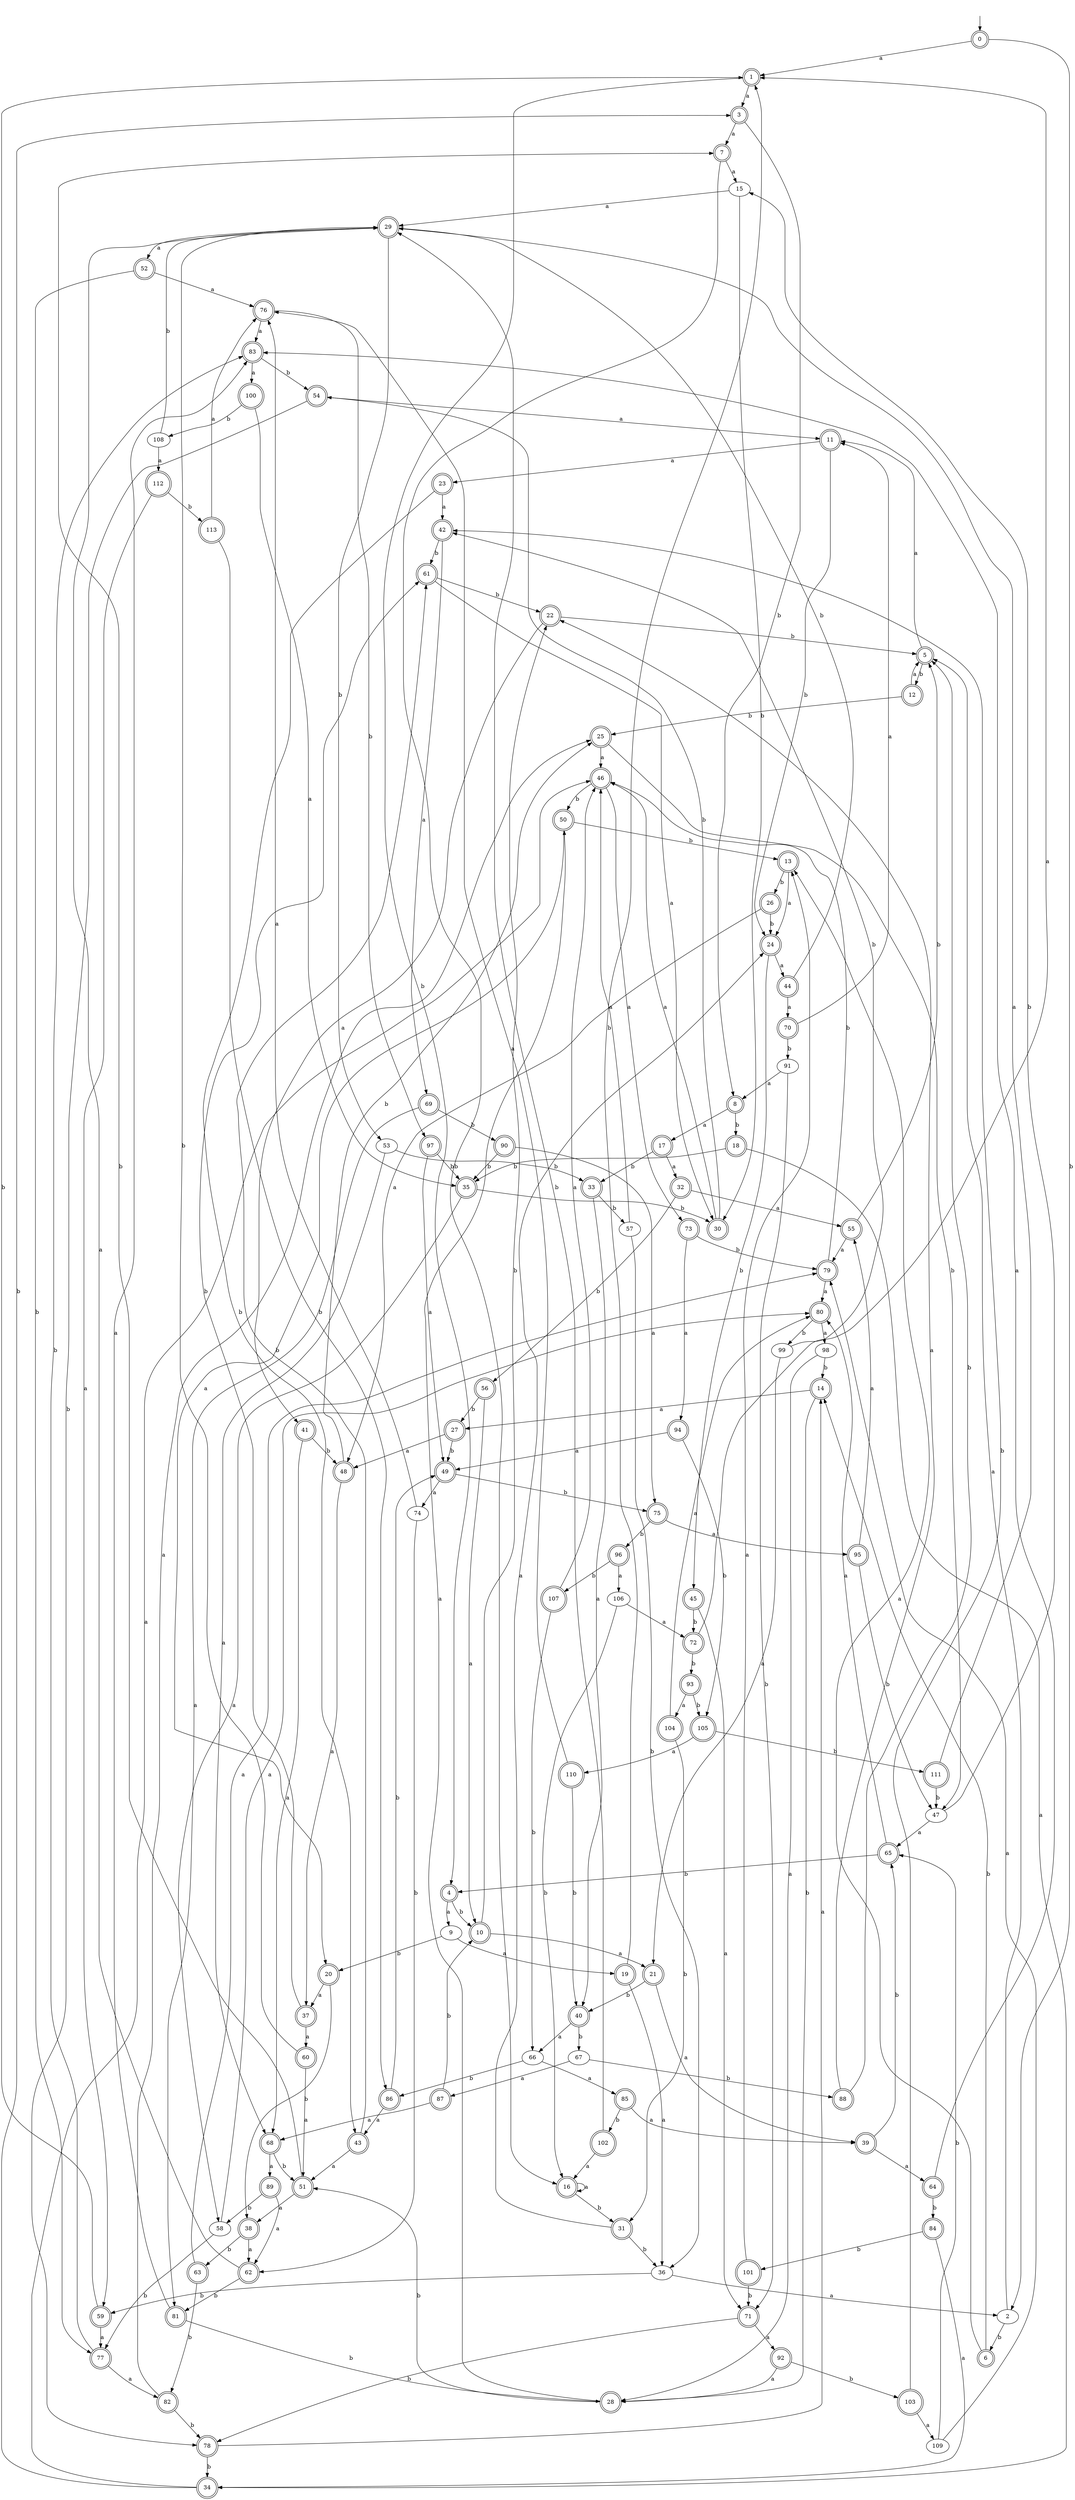 digraph RandomDFA {
  __start0 [label="", shape=none];
  __start0 -> 0 [label=""];
  0 [shape=circle] [shape=doublecircle]
  0 -> 1 [label="a"]
  0 -> 2 [label="b"]
  1 [shape=doublecircle]
  1 -> 3 [label="a"]
  1 -> 4 [label="b"]
  2
  2 -> 5 [label="a"]
  2 -> 6 [label="b"]
  3 [shape=doublecircle]
  3 -> 7 [label="a"]
  3 -> 8 [label="b"]
  4 [shape=doublecircle]
  4 -> 9 [label="a"]
  4 -> 10 [label="b"]
  5 [shape=doublecircle]
  5 -> 11 [label="a"]
  5 -> 12 [label="b"]
  6 [shape=doublecircle]
  6 -> 13 [label="a"]
  6 -> 14 [label="b"]
  7 [shape=doublecircle]
  7 -> 15 [label="a"]
  7 -> 16 [label="b"]
  8 [shape=doublecircle]
  8 -> 17 [label="a"]
  8 -> 18 [label="b"]
  9
  9 -> 19 [label="a"]
  9 -> 20 [label="b"]
  10 [shape=doublecircle]
  10 -> 21 [label="a"]
  10 -> 22 [label="b"]
  11 [shape=doublecircle]
  11 -> 23 [label="a"]
  11 -> 24 [label="b"]
  12 [shape=doublecircle]
  12 -> 5 [label="a"]
  12 -> 25 [label="b"]
  13 [shape=doublecircle]
  13 -> 24 [label="a"]
  13 -> 26 [label="b"]
  14 [shape=doublecircle]
  14 -> 27 [label="a"]
  14 -> 28 [label="b"]
  15
  15 -> 29 [label="a"]
  15 -> 30 [label="b"]
  16 [shape=doublecircle]
  16 -> 16 [label="a"]
  16 -> 31 [label="b"]
  17 [shape=doublecircle]
  17 -> 32 [label="a"]
  17 -> 33 [label="b"]
  18 [shape=doublecircle]
  18 -> 34 [label="a"]
  18 -> 35 [label="b"]
  19 [shape=doublecircle]
  19 -> 36 [label="a"]
  19 -> 1 [label="b"]
  20 [shape=doublecircle]
  20 -> 37 [label="a"]
  20 -> 38 [label="b"]
  21 [shape=doublecircle]
  21 -> 39 [label="a"]
  21 -> 40 [label="b"]
  22 [shape=doublecircle]
  22 -> 41 [label="a"]
  22 -> 5 [label="b"]
  23 [shape=doublecircle]
  23 -> 42 [label="a"]
  23 -> 43 [label="b"]
  24 [shape=doublecircle]
  24 -> 44 [label="a"]
  24 -> 45 [label="b"]
  25 [shape=doublecircle]
  25 -> 46 [label="a"]
  25 -> 47 [label="b"]
  26 [shape=doublecircle]
  26 -> 48 [label="a"]
  26 -> 24 [label="b"]
  27 [shape=doublecircle]
  27 -> 48 [label="a"]
  27 -> 49 [label="b"]
  28 [shape=doublecircle]
  28 -> 50 [label="a"]
  28 -> 51 [label="b"]
  29 [shape=doublecircle]
  29 -> 52 [label="a"]
  29 -> 53 [label="b"]
  30 [shape=doublecircle]
  30 -> 46 [label="a"]
  30 -> 54 [label="b"]
  31 [shape=doublecircle]
  31 -> 24 [label="a"]
  31 -> 36 [label="b"]
  32 [shape=doublecircle]
  32 -> 55 [label="a"]
  32 -> 56 [label="b"]
  33 [shape=doublecircle]
  33 -> 40 [label="a"]
  33 -> 57 [label="b"]
  34 [shape=doublecircle]
  34 -> 46 [label="a"]
  34 -> 3 [label="b"]
  35 [shape=doublecircle]
  35 -> 58 [label="a"]
  35 -> 30 [label="b"]
  36
  36 -> 2 [label="a"]
  36 -> 59 [label="b"]
  37 [shape=doublecircle]
  37 -> 60 [label="a"]
  37 -> 61 [label="b"]
  38 [shape=doublecircle]
  38 -> 62 [label="a"]
  38 -> 63 [label="b"]
  39 [shape=doublecircle]
  39 -> 64 [label="a"]
  39 -> 65 [label="b"]
  40 [shape=doublecircle]
  40 -> 66 [label="a"]
  40 -> 67 [label="b"]
  41 [shape=doublecircle]
  41 -> 68 [label="a"]
  41 -> 48 [label="b"]
  42 [shape=doublecircle]
  42 -> 69 [label="a"]
  42 -> 61 [label="b"]
  43 [shape=doublecircle]
  43 -> 51 [label="a"]
  43 -> 61 [label="b"]
  44 [shape=doublecircle]
  44 -> 70 [label="a"]
  44 -> 29 [label="b"]
  45 [shape=doublecircle]
  45 -> 71 [label="a"]
  45 -> 72 [label="b"]
  46 [shape=doublecircle]
  46 -> 73 [label="a"]
  46 -> 50 [label="b"]
  47
  47 -> 65 [label="a"]
  47 -> 15 [label="b"]
  48 [shape=doublecircle]
  48 -> 37 [label="a"]
  48 -> 25 [label="b"]
  49 [shape=doublecircle]
  49 -> 74 [label="a"]
  49 -> 75 [label="b"]
  50 [shape=doublecircle]
  50 -> 20 [label="a"]
  50 -> 13 [label="b"]
  51 [shape=doublecircle]
  51 -> 38 [label="a"]
  51 -> 7 [label="b"]
  52 [shape=doublecircle]
  52 -> 76 [label="a"]
  52 -> 77 [label="b"]
  53
  53 -> 68 [label="a"]
  53 -> 33 [label="b"]
  54 [shape=doublecircle]
  54 -> 11 [label="a"]
  54 -> 78 [label="b"]
  55 [shape=doublecircle]
  55 -> 79 [label="a"]
  55 -> 5 [label="b"]
  56 [shape=doublecircle]
  56 -> 10 [label="a"]
  56 -> 27 [label="b"]
  57
  57 -> 46 [label="a"]
  57 -> 36 [label="b"]
  58
  58 -> 80 [label="a"]
  58 -> 77 [label="b"]
  59 [shape=doublecircle]
  59 -> 77 [label="a"]
  59 -> 1 [label="b"]
  60 [shape=doublecircle]
  60 -> 51 [label="a"]
  60 -> 29 [label="b"]
  61 [shape=doublecircle]
  61 -> 30 [label="a"]
  61 -> 22 [label="b"]
  62 [shape=doublecircle]
  62 -> 29 [label="a"]
  62 -> 81 [label="b"]
  63 [shape=doublecircle]
  63 -> 79 [label="a"]
  63 -> 82 [label="b"]
  64 [shape=doublecircle]
  64 -> 83 [label="a"]
  64 -> 84 [label="b"]
  65 [shape=doublecircle]
  65 -> 80 [label="a"]
  65 -> 4 [label="b"]
  66
  66 -> 85 [label="a"]
  66 -> 86 [label="b"]
  67
  67 -> 87 [label="a"]
  67 -> 88 [label="b"]
  68 [shape=doublecircle]
  68 -> 89 [label="a"]
  68 -> 51 [label="b"]
  69 [shape=doublecircle]
  69 -> 81 [label="a"]
  69 -> 90 [label="b"]
  70 [shape=doublecircle]
  70 -> 11 [label="a"]
  70 -> 91 [label="b"]
  71 [shape=doublecircle]
  71 -> 92 [label="a"]
  71 -> 78 [label="b"]
  72 [shape=doublecircle]
  72 -> 1 [label="a"]
  72 -> 93 [label="b"]
  73 [shape=doublecircle]
  73 -> 94 [label="a"]
  73 -> 79 [label="b"]
  74
  74 -> 76 [label="a"]
  74 -> 62 [label="b"]
  75 [shape=doublecircle]
  75 -> 95 [label="a"]
  75 -> 96 [label="b"]
  76 [shape=doublecircle]
  76 -> 83 [label="a"]
  76 -> 97 [label="b"]
  77 [shape=doublecircle]
  77 -> 82 [label="a"]
  77 -> 83 [label="b"]
  78 [shape=doublecircle]
  78 -> 14 [label="a"]
  78 -> 34 [label="b"]
  79 [shape=doublecircle]
  79 -> 80 [label="a"]
  79 -> 46 [label="b"]
  80 [shape=doublecircle]
  80 -> 98 [label="a"]
  80 -> 99 [label="b"]
  81 [shape=doublecircle]
  81 -> 83 [label="a"]
  81 -> 28 [label="b"]
  82 [shape=doublecircle]
  82 -> 25 [label="a"]
  82 -> 78 [label="b"]
  83 [shape=doublecircle]
  83 -> 100 [label="a"]
  83 -> 54 [label="b"]
  84 [shape=doublecircle]
  84 -> 34 [label="a"]
  84 -> 101 [label="b"]
  85 [shape=doublecircle]
  85 -> 39 [label="a"]
  85 -> 102 [label="b"]
  86 [shape=doublecircle]
  86 -> 43 [label="a"]
  86 -> 49 [label="b"]
  87 [shape=doublecircle]
  87 -> 68 [label="a"]
  87 -> 10 [label="b"]
  88 [shape=doublecircle]
  88 -> 22 [label="a"]
  88 -> 5 [label="b"]
  89 [shape=doublecircle]
  89 -> 62 [label="a"]
  89 -> 58 [label="b"]
  90 [shape=doublecircle]
  90 -> 75 [label="a"]
  90 -> 35 [label="b"]
  91
  91 -> 8 [label="a"]
  91 -> 71 [label="b"]
  92 [shape=doublecircle]
  92 -> 28 [label="a"]
  92 -> 103 [label="b"]
  93 [shape=doublecircle]
  93 -> 104 [label="a"]
  93 -> 105 [label="b"]
  94 [shape=doublecircle]
  94 -> 49 [label="a"]
  94 -> 105 [label="b"]
  95 [shape=doublecircle]
  95 -> 55 [label="a"]
  95 -> 47 [label="b"]
  96 [shape=doublecircle]
  96 -> 106 [label="a"]
  96 -> 107 [label="b"]
  97 [shape=doublecircle]
  97 -> 49 [label="a"]
  97 -> 35 [label="b"]
  98
  98 -> 28 [label="a"]
  98 -> 14 [label="b"]
  99
  99 -> 21 [label="a"]
  99 -> 42 [label="b"]
  100 [shape=doublecircle]
  100 -> 35 [label="a"]
  100 -> 108 [label="b"]
  101 [shape=doublecircle]
  101 -> 13 [label="a"]
  101 -> 71 [label="b"]
  102 [shape=doublecircle]
  102 -> 16 [label="a"]
  102 -> 29 [label="b"]
  103 [shape=doublecircle]
  103 -> 109 [label="a"]
  103 -> 42 [label="b"]
  104 [shape=doublecircle]
  104 -> 80 [label="a"]
  104 -> 31 [label="b"]
  105 [shape=doublecircle]
  105 -> 110 [label="a"]
  105 -> 111 [label="b"]
  106
  106 -> 72 [label="a"]
  106 -> 16 [label="b"]
  107 [shape=doublecircle]
  107 -> 46 [label="a"]
  107 -> 66 [label="b"]
  108
  108 -> 112 [label="a"]
  108 -> 29 [label="b"]
  109
  109 -> 79 [label="a"]
  109 -> 65 [label="b"]
  110 [shape=doublecircle]
  110 -> 76 [label="a"]
  110 -> 40 [label="b"]
  111 [shape=doublecircle]
  111 -> 29 [label="a"]
  111 -> 47 [label="b"]
  112 [shape=doublecircle]
  112 -> 59 [label="a"]
  112 -> 113 [label="b"]
  113 [shape=doublecircle]
  113 -> 76 [label="a"]
  113 -> 86 [label="b"]
}
